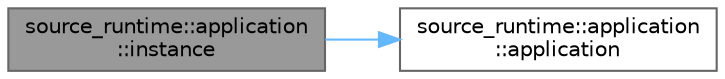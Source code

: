 digraph "source_runtime::application::instance"
{
 // LATEX_PDF_SIZE
  bgcolor="transparent";
  edge [fontname=Helvetica,fontsize=10,labelfontname=Helvetica,labelfontsize=10];
  node [fontname=Helvetica,fontsize=10,shape=box,height=0.2,width=0.4];
  rankdir="LR";
  Node1 [id="Node000001",label="source_runtime::application\l::instance",height=0.2,width=0.4,color="gray40", fillcolor="grey60", style="filled", fontcolor="black",tooltip=" "];
  Node1 -> Node2 [id="edge2_Node000001_Node000002",color="steelblue1",style="solid",tooltip=" "];
  Node2 [id="Node000002",label="source_runtime::application\l::application",height=0.2,width=0.4,color="grey40", fillcolor="white", style="filled",URL="$classsource__runtime_1_1application.html#aad5a54161fc5d14bf985198aa7145ef6",tooltip=" "];
}
